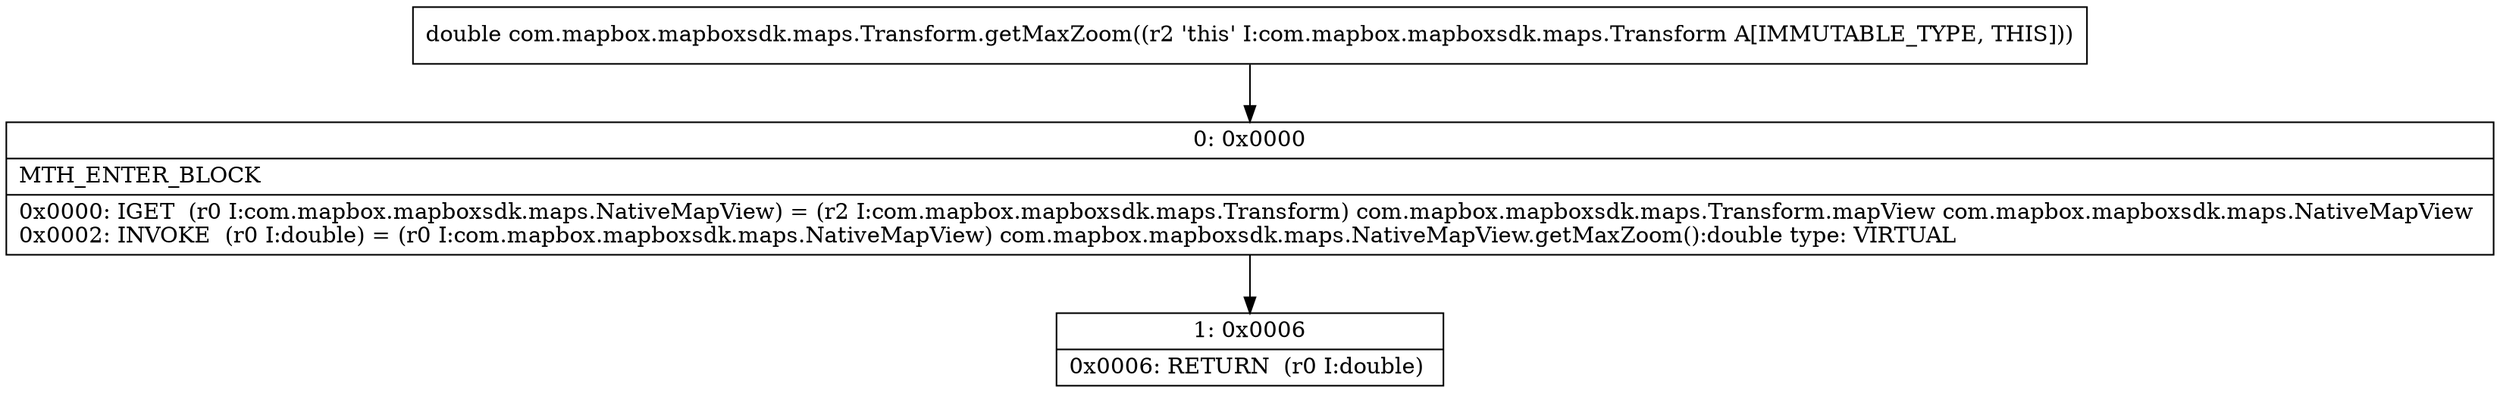 digraph "CFG forcom.mapbox.mapboxsdk.maps.Transform.getMaxZoom()D" {
Node_0 [shape=record,label="{0\:\ 0x0000|MTH_ENTER_BLOCK\l|0x0000: IGET  (r0 I:com.mapbox.mapboxsdk.maps.NativeMapView) = (r2 I:com.mapbox.mapboxsdk.maps.Transform) com.mapbox.mapboxsdk.maps.Transform.mapView com.mapbox.mapboxsdk.maps.NativeMapView \l0x0002: INVOKE  (r0 I:double) = (r0 I:com.mapbox.mapboxsdk.maps.NativeMapView) com.mapbox.mapboxsdk.maps.NativeMapView.getMaxZoom():double type: VIRTUAL \l}"];
Node_1 [shape=record,label="{1\:\ 0x0006|0x0006: RETURN  (r0 I:double) \l}"];
MethodNode[shape=record,label="{double com.mapbox.mapboxsdk.maps.Transform.getMaxZoom((r2 'this' I:com.mapbox.mapboxsdk.maps.Transform A[IMMUTABLE_TYPE, THIS])) }"];
MethodNode -> Node_0;
Node_0 -> Node_1;
}

